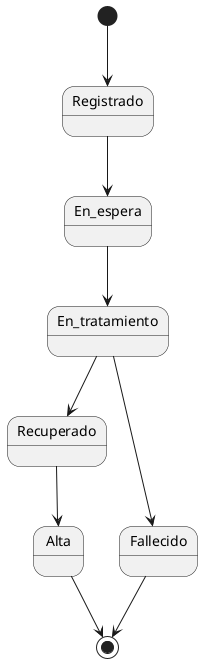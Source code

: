 @startuml
[*] --> Registrado
Registrado --> En_espera
En_espera --> En_tratamiento
En_tratamiento --> Recuperado
En_tratamiento --> Fallecido
Recuperado --> Alta
Alta --> [*]
Fallecido --> [*]
@enduml
